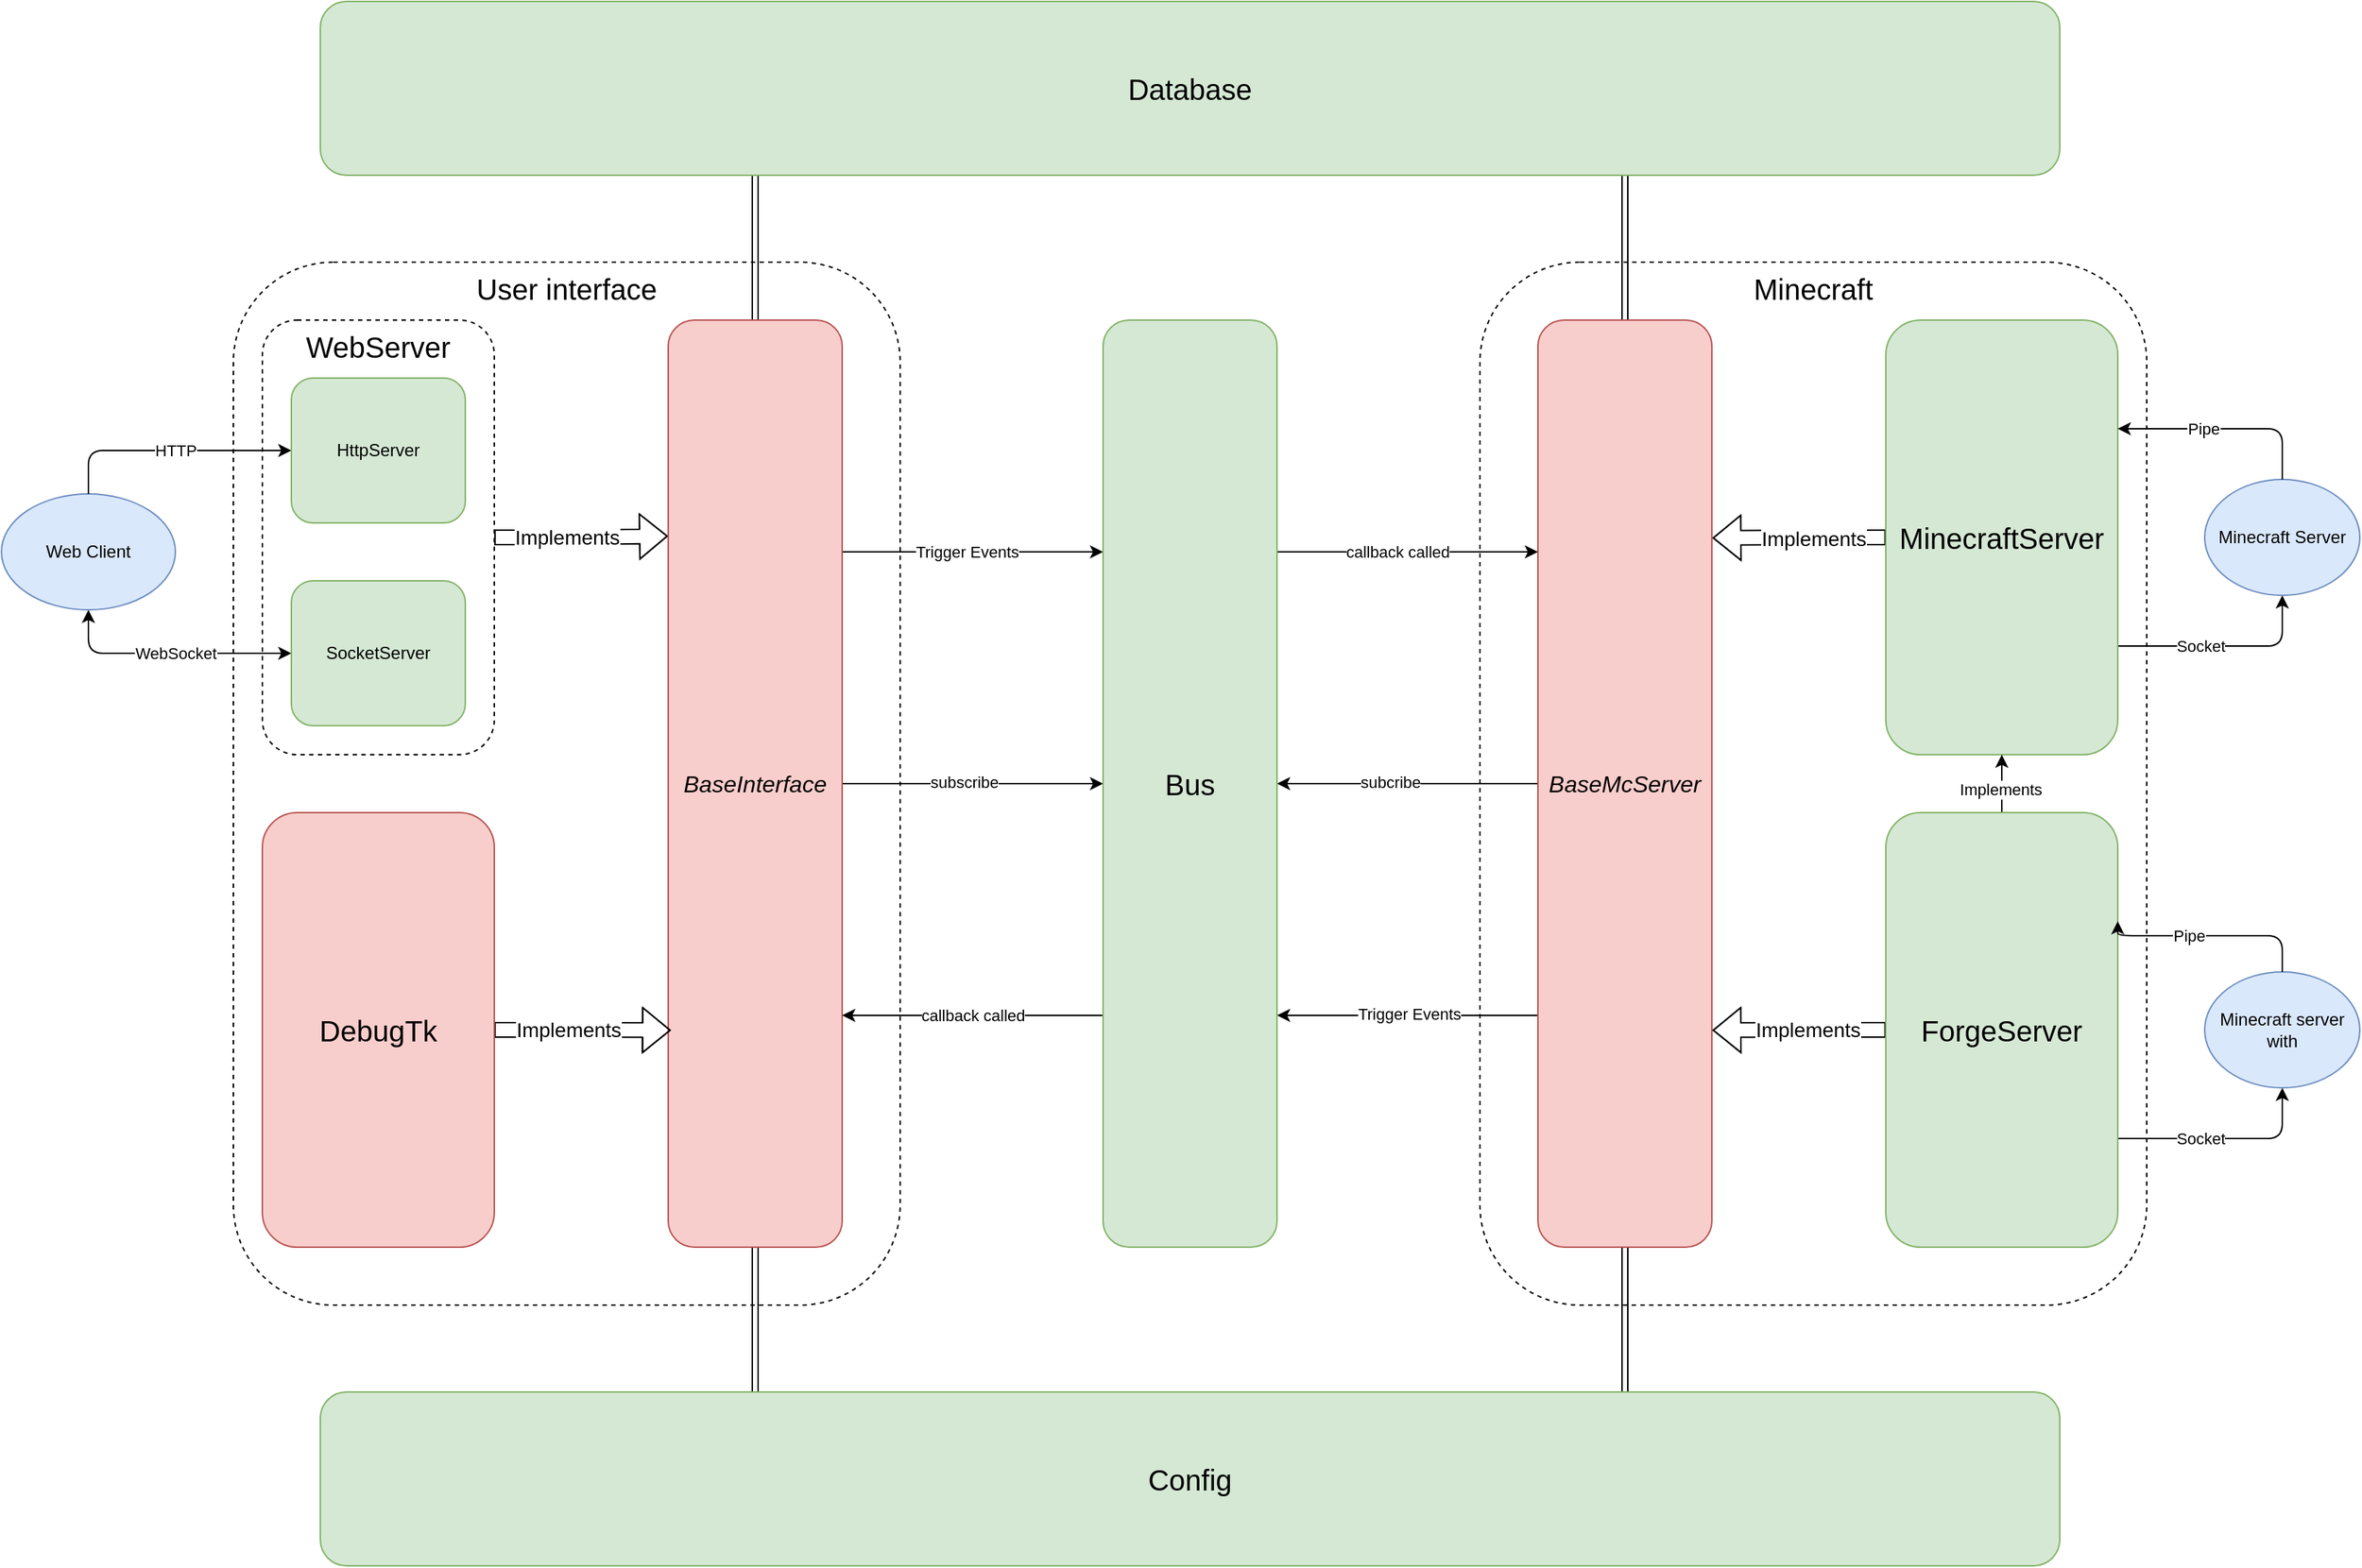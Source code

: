 <mxfile version="27.0.5">
  <diagram name="Page-1" id="CMHXM3hM_cDF9hmJET7N">
    <mxGraphModel dx="2037" dy="1179" grid="1" gridSize="10" guides="1" tooltips="1" connect="1" arrows="1" fold="1" page="1" pageScale="1" pageWidth="1654" pageHeight="1169" math="0" shadow="0">
      <root>
        <mxCell id="0" />
        <mxCell id="1" parent="0" />
        <mxCell id="tf1KHoluHONnMfCO3AkE-55" value="User interface" style="rounded=1;whiteSpace=wrap;html=1;fillColor=none;dashed=1;align=center;verticalAlign=top;horizontal=1;fontSize=20;" parent="1" vertex="1">
          <mxGeometry x="174" y="210" width="460" height="720" as="geometry" />
        </mxCell>
        <mxCell id="tf1KHoluHONnMfCO3AkE-57" value="Minecraft" style="rounded=1;whiteSpace=wrap;html=1;fillColor=none;dashed=1;align=center;verticalAlign=top;horizontal=1;fontSize=20;" parent="1" vertex="1">
          <mxGeometry x="1034" y="210" width="460" height="720" as="geometry" />
        </mxCell>
        <mxCell id="tf1KHoluHONnMfCO3AkE-25" style="edgeStyle=orthogonalEdgeStyle;rounded=0;orthogonalLoop=1;jettySize=auto;html=1;exitX=1;exitY=0.5;exitDx=0;exitDy=0;entryX=-0.002;entryY=0.233;entryDx=0;entryDy=0;entryPerimeter=0;shape=flexArrow;" parent="1" source="tf1KHoluHONnMfCO3AkE-16" target="tf1KHoluHONnMfCO3AkE-22" edge="1">
          <mxGeometry relative="1" as="geometry" />
        </mxCell>
        <mxCell id="tf1KHoluHONnMfCO3AkE-26" value="Implements" style="edgeLabel;html=1;align=center;verticalAlign=middle;resizable=0;points=[];fontSize=14;" parent="tf1KHoluHONnMfCO3AkE-25" vertex="1" connectable="0">
          <mxGeometry x="0.031" y="-1" relative="1" as="geometry">
            <mxPoint x="-11" as="offset" />
          </mxGeometry>
        </mxCell>
        <mxCell id="tf1KHoluHONnMfCO3AkE-16" value="WebServer" style="rounded=1;whiteSpace=wrap;html=1;fillColor=none;dashed=1;align=center;verticalAlign=top;horizontal=1;fontSize=20;" parent="1" vertex="1">
          <mxGeometry x="194" y="250" width="160" height="300" as="geometry" />
        </mxCell>
        <mxCell id="tf1KHoluHONnMfCO3AkE-5" style="edgeStyle=orthogonalEdgeStyle;rounded=1;orthogonalLoop=1;jettySize=auto;html=1;exitX=1;exitY=0.75;exitDx=0;exitDy=0;entryX=0.5;entryY=1;entryDx=0;entryDy=0;curved=0;" parent="1" source="tf1KHoluHONnMfCO3AkE-1" target="tf1KHoluHONnMfCO3AkE-2" edge="1">
          <mxGeometry relative="1" as="geometry" />
        </mxCell>
        <mxCell id="tf1KHoluHONnMfCO3AkE-6" value="Socket" style="edgeLabel;html=1;align=center;verticalAlign=middle;resizable=0;points=[];" parent="tf1KHoluHONnMfCO3AkE-5" vertex="1" connectable="0">
          <mxGeometry x="-0.074" relative="1" as="geometry">
            <mxPoint x="-12" as="offset" />
          </mxGeometry>
        </mxCell>
        <mxCell id="tf1KHoluHONnMfCO3AkE-35" style="edgeStyle=orthogonalEdgeStyle;rounded=0;orthogonalLoop=1;jettySize=auto;html=1;exitX=0;exitY=0.5;exitDx=0;exitDy=0;entryX=1.004;entryY=0.235;entryDx=0;entryDy=0;entryPerimeter=0;shape=flexArrow;" parent="1" source="tf1KHoluHONnMfCO3AkE-1" target="tf1KHoluHONnMfCO3AkE-33" edge="1">
          <mxGeometry relative="1" as="geometry" />
        </mxCell>
        <mxCell id="tf1KHoluHONnMfCO3AkE-36" value="Implements" style="edgeLabel;html=1;align=center;verticalAlign=middle;resizable=0;points=[];fontSize=14;" parent="tf1KHoluHONnMfCO3AkE-35" vertex="1" connectable="0">
          <mxGeometry x="0.006" y="-2" relative="1" as="geometry">
            <mxPoint x="10" y="2" as="offset" />
          </mxGeometry>
        </mxCell>
        <mxCell id="tf1KHoluHONnMfCO3AkE-1" value="MinecraftServer" style="rounded=1;whiteSpace=wrap;html=1;fontSize=20;fillColor=#d5e8d4;strokeColor=#82b366;" parent="1" vertex="1">
          <mxGeometry x="1314" y="250" width="160" height="300" as="geometry" />
        </mxCell>
        <mxCell id="tf1KHoluHONnMfCO3AkE-2" value="Minecraft Server" style="ellipse;whiteSpace=wrap;html=1;fillColor=#dae8fc;strokeColor=#6c8ebf;" parent="1" vertex="1">
          <mxGeometry x="1534" y="360" width="107" height="80" as="geometry" />
        </mxCell>
        <mxCell id="tf1KHoluHONnMfCO3AkE-7" style="edgeStyle=orthogonalEdgeStyle;rounded=1;orthogonalLoop=1;jettySize=auto;html=1;exitX=0.5;exitY=0;exitDx=0;exitDy=0;entryX=1;entryY=0.25;entryDx=0;entryDy=0;curved=0;" parent="1" source="tf1KHoluHONnMfCO3AkE-2" target="tf1KHoluHONnMfCO3AkE-1" edge="1">
          <mxGeometry relative="1" as="geometry">
            <mxPoint x="1534" y="360" as="targetPoint" />
            <Array as="points">
              <mxPoint x="1588" y="325" />
            </Array>
          </mxGeometry>
        </mxCell>
        <mxCell id="tf1KHoluHONnMfCO3AkE-8" value="Pipe" style="edgeLabel;html=1;align=center;verticalAlign=middle;resizable=0;points=[];" parent="tf1KHoluHONnMfCO3AkE-7" vertex="1" connectable="0">
          <mxGeometry x="-0.061" relative="1" as="geometry">
            <mxPoint x="-20" as="offset" />
          </mxGeometry>
        </mxCell>
        <mxCell id="tf1KHoluHONnMfCO3AkE-14" style="edgeStyle=orthogonalEdgeStyle;rounded=1;orthogonalLoop=1;jettySize=auto;html=1;exitX=0.5;exitY=1;exitDx=0;exitDy=0;entryX=0;entryY=0.5;entryDx=0;entryDy=0;curved=0;startArrow=classic;startFill=1;" parent="1" source="tf1KHoluHONnMfCO3AkE-9" target="tf1KHoluHONnMfCO3AkE-11" edge="1">
          <mxGeometry relative="1" as="geometry" />
        </mxCell>
        <mxCell id="tf1KHoluHONnMfCO3AkE-15" value="WebSocket" style="edgeLabel;html=1;align=center;verticalAlign=middle;resizable=0;points=[];" parent="tf1KHoluHONnMfCO3AkE-14" vertex="1" connectable="0">
          <mxGeometry x="0.057" relative="1" as="geometry">
            <mxPoint as="offset" />
          </mxGeometry>
        </mxCell>
        <mxCell id="tf1KHoluHONnMfCO3AkE-9" value="Web Client" style="ellipse;whiteSpace=wrap;html=1;fillColor=#dae8fc;strokeColor=#6c8ebf;fillStyle=auto;strokeWidth=1;shadow=0;" parent="1" vertex="1">
          <mxGeometry x="14" y="370" width="120" height="80" as="geometry" />
        </mxCell>
        <mxCell id="tf1KHoluHONnMfCO3AkE-12" style="edgeStyle=orthogonalEdgeStyle;rounded=1;orthogonalLoop=1;jettySize=auto;html=1;exitX=0;exitY=0.5;exitDx=0;exitDy=0;entryX=0.5;entryY=0;entryDx=0;entryDy=0;startArrow=classic;startFill=1;strokeWidth=1;curved=0;strokeColor=default;endWidth=5.411;endArrow=none;" parent="1" source="tf1KHoluHONnMfCO3AkE-10" target="tf1KHoluHONnMfCO3AkE-9" edge="1">
          <mxGeometry relative="1" as="geometry" />
        </mxCell>
        <mxCell id="tf1KHoluHONnMfCO3AkE-13" value="HTTP" style="edgeLabel;html=1;align=center;verticalAlign=middle;resizable=0;points=[];" parent="tf1KHoluHONnMfCO3AkE-12" vertex="1" connectable="0">
          <mxGeometry x="-0.057" relative="1" as="geometry">
            <mxPoint as="offset" />
          </mxGeometry>
        </mxCell>
        <mxCell id="tf1KHoluHONnMfCO3AkE-10" value="HttpServer" style="rounded=1;whiteSpace=wrap;html=1;fillColor=#d5e8d4;strokeColor=#82b366;" parent="1" vertex="1">
          <mxGeometry x="214" y="290" width="120" height="100" as="geometry" />
        </mxCell>
        <mxCell id="tf1KHoluHONnMfCO3AkE-11" value="SocketServer" style="rounded=1;whiteSpace=wrap;html=1;fillColor=#d5e8d4;strokeColor=#82b366;" parent="1" vertex="1">
          <mxGeometry x="214" y="430" width="120" height="100" as="geometry" />
        </mxCell>
        <mxCell id="tf1KHoluHONnMfCO3AkE-21" style="edgeStyle=orthogonalEdgeStyle;rounded=0;orthogonalLoop=1;jettySize=auto;html=1;exitX=0.75;exitY=1;exitDx=0;exitDy=0;entryX=0.5;entryY=0;entryDx=0;entryDy=0;shape=link;" parent="1" source="tf1KHoluHONnMfCO3AkE-18" target="tf1KHoluHONnMfCO3AkE-33" edge="1">
          <mxGeometry relative="1" as="geometry" />
        </mxCell>
        <mxCell id="tf1KHoluHONnMfCO3AkE-32" style="edgeStyle=orthogonalEdgeStyle;rounded=0;orthogonalLoop=1;jettySize=auto;html=1;exitX=0.25;exitY=1;exitDx=0;exitDy=0;entryX=0.5;entryY=0;entryDx=0;entryDy=0;shape=link;" parent="1" source="tf1KHoluHONnMfCO3AkE-18" target="tf1KHoluHONnMfCO3AkE-22" edge="1">
          <mxGeometry relative="1" as="geometry">
            <mxPoint x="534.0" y="150" as="sourcePoint" />
          </mxGeometry>
        </mxCell>
        <mxCell id="tf1KHoluHONnMfCO3AkE-18" value="Database" style="rounded=1;whiteSpace=wrap;html=1;fontSize=20;fillColor=#d5e8d4;strokeColor=#82b366;" parent="1" vertex="1">
          <mxGeometry x="234" y="30" width="1200" height="120" as="geometry" />
        </mxCell>
        <mxCell id="tf1KHoluHONnMfCO3AkE-38" style="edgeStyle=orthogonalEdgeStyle;rounded=0;orthogonalLoop=1;jettySize=auto;html=1;exitX=0.5;exitY=1;exitDx=0;exitDy=0;entryX=0.25;entryY=0;entryDx=0;entryDy=0;shape=link;" parent="1" source="tf1KHoluHONnMfCO3AkE-22" target="tf1KHoluHONnMfCO3AkE-37" edge="1">
          <mxGeometry relative="1" as="geometry" />
        </mxCell>
        <mxCell id="tf1KHoluHONnMfCO3AkE-62" style="edgeStyle=orthogonalEdgeStyle;rounded=0;orthogonalLoop=1;jettySize=auto;html=1;exitX=1;exitY=0.5;exitDx=0;exitDy=0;entryX=0;entryY=0.5;entryDx=0;entryDy=0;" parent="1" source="tf1KHoluHONnMfCO3AkE-22" target="tf1KHoluHONnMfCO3AkE-61" edge="1">
          <mxGeometry relative="1" as="geometry" />
        </mxCell>
        <mxCell id="tf1KHoluHONnMfCO3AkE-64" value="subscribe" style="edgeLabel;html=1;align=center;verticalAlign=middle;resizable=0;points=[];" parent="tf1KHoluHONnMfCO3AkE-62" vertex="1" connectable="0">
          <mxGeometry x="-0.075" y="1" relative="1" as="geometry">
            <mxPoint as="offset" />
          </mxGeometry>
        </mxCell>
        <mxCell id="2CmAl3kADgwpn5lqE0R3-2" style="edgeStyle=orthogonalEdgeStyle;rounded=0;orthogonalLoop=1;jettySize=auto;html=1;exitX=1;exitY=0.25;exitDx=0;exitDy=0;entryX=0;entryY=0.25;entryDx=0;entryDy=0;" parent="1" source="tf1KHoluHONnMfCO3AkE-22" target="tf1KHoluHONnMfCO3AkE-61" edge="1">
          <mxGeometry relative="1" as="geometry">
            <mxPoint x="660" y="450" as="sourcePoint" />
            <mxPoint x="840.0" y="450" as="targetPoint" />
          </mxGeometry>
        </mxCell>
        <mxCell id="2CmAl3kADgwpn5lqE0R3-3" value="Trigger Events" style="edgeLabel;html=1;align=center;verticalAlign=middle;resizable=0;points=[];" parent="2CmAl3kADgwpn5lqE0R3-2" vertex="1" connectable="0">
          <mxGeometry x="0.011" y="-1" relative="1" as="geometry">
            <mxPoint x="-5" y="-1" as="offset" />
          </mxGeometry>
        </mxCell>
        <mxCell id="tf1KHoluHONnMfCO3AkE-22" value="BaseInterface" style="rounded=1;whiteSpace=wrap;html=1;fontSize=16;fontStyle=2;fillColor=#f8cecc;strokeColor=#b85450;" parent="1" vertex="1">
          <mxGeometry x="474" y="250" width="120" height="640" as="geometry" />
        </mxCell>
        <mxCell id="tf1KHoluHONnMfCO3AkE-28" style="edgeStyle=orthogonalEdgeStyle;rounded=0;orthogonalLoop=1;jettySize=auto;html=1;exitX=1;exitY=0.5;exitDx=0;exitDy=0;entryX=0.015;entryY=0.766;entryDx=0;entryDy=0;entryPerimeter=0;shape=flexArrow;" parent="1" source="tf1KHoluHONnMfCO3AkE-27" target="tf1KHoluHONnMfCO3AkE-22" edge="1">
          <mxGeometry relative="1" as="geometry" />
        </mxCell>
        <mxCell id="tf1KHoluHONnMfCO3AkE-29" value="Implements" style="edgeLabel;html=1;align=center;verticalAlign=middle;resizable=0;points=[];fontSize=14;" parent="tf1KHoluHONnMfCO3AkE-28" vertex="1" connectable="0">
          <mxGeometry x="0.024" y="2" relative="1" as="geometry">
            <mxPoint x="-12" y="2" as="offset" />
          </mxGeometry>
        </mxCell>
        <mxCell id="tf1KHoluHONnMfCO3AkE-27" value="DebugTk" style="rounded=1;whiteSpace=wrap;html=1;fontSize=20;fillColor=#f8cecc;strokeColor=#b85450;" parent="1" vertex="1">
          <mxGeometry x="194" y="590" width="160" height="300" as="geometry" />
        </mxCell>
        <mxCell id="tf1KHoluHONnMfCO3AkE-39" style="edgeStyle=orthogonalEdgeStyle;rounded=0;orthogonalLoop=1;jettySize=auto;html=1;exitX=0.5;exitY=1;exitDx=0;exitDy=0;entryX=0.75;entryY=0;entryDx=0;entryDy=0;shape=link;" parent="1" source="tf1KHoluHONnMfCO3AkE-33" target="tf1KHoluHONnMfCO3AkE-37" edge="1">
          <mxGeometry relative="1" as="geometry" />
        </mxCell>
        <mxCell id="tf1KHoluHONnMfCO3AkE-63" style="edgeStyle=orthogonalEdgeStyle;rounded=0;orthogonalLoop=1;jettySize=auto;html=1;exitX=0;exitY=0.5;exitDx=0;exitDy=0;entryX=1;entryY=0.5;entryDx=0;entryDy=0;" parent="1" source="tf1KHoluHONnMfCO3AkE-33" target="tf1KHoluHONnMfCO3AkE-61" edge="1">
          <mxGeometry relative="1" as="geometry" />
        </mxCell>
        <mxCell id="tf1KHoluHONnMfCO3AkE-66" value="subcribe" style="edgeLabel;html=1;align=center;verticalAlign=middle;resizable=0;points=[];" parent="tf1KHoluHONnMfCO3AkE-63" vertex="1" connectable="0">
          <mxGeometry x="0.138" y="-1" relative="1" as="geometry">
            <mxPoint as="offset" />
          </mxGeometry>
        </mxCell>
        <mxCell id="2CmAl3kADgwpn5lqE0R3-4" style="edgeStyle=orthogonalEdgeStyle;rounded=0;orthogonalLoop=1;jettySize=auto;html=1;exitX=0;exitY=0.75;exitDx=0;exitDy=0;entryX=1;entryY=0.75;entryDx=0;entryDy=0;" parent="1" source="tf1KHoluHONnMfCO3AkE-33" target="tf1KHoluHONnMfCO3AkE-61" edge="1">
          <mxGeometry relative="1" as="geometry" />
        </mxCell>
        <mxCell id="2CmAl3kADgwpn5lqE0R3-5" value="Trigger Events" style="edgeLabel;html=1;align=center;verticalAlign=middle;resizable=0;points=[];" parent="2CmAl3kADgwpn5lqE0R3-4" vertex="1" connectable="0">
          <mxGeometry x="-0.011" y="-1" relative="1" as="geometry">
            <mxPoint as="offset" />
          </mxGeometry>
        </mxCell>
        <mxCell id="tf1KHoluHONnMfCO3AkE-33" value="BaseMcServer" style="rounded=1;whiteSpace=wrap;html=1;fontSize=16;fontStyle=2;horizontal=1;fillColor=#f8cecc;strokeColor=#b85450;" parent="1" vertex="1">
          <mxGeometry x="1074" y="250" width="120" height="640" as="geometry" />
        </mxCell>
        <mxCell id="tf1KHoluHONnMfCO3AkE-37" value="Config" style="rounded=1;whiteSpace=wrap;html=1;fontSize=20;fillColor=#d5e8d4;strokeColor=#82b366;" parent="1" vertex="1">
          <mxGeometry x="234" y="990" width="1200" height="120" as="geometry" />
        </mxCell>
        <mxCell id="tf1KHoluHONnMfCO3AkE-40" style="edgeStyle=orthogonalEdgeStyle;rounded=1;orthogonalLoop=1;jettySize=auto;html=1;exitX=1;exitY=0.75;exitDx=0;exitDy=0;entryX=0.5;entryY=1;entryDx=0;entryDy=0;curved=0;" parent="1" source="tf1KHoluHONnMfCO3AkE-43" target="tf1KHoluHONnMfCO3AkE-44" edge="1">
          <mxGeometry relative="1" as="geometry" />
        </mxCell>
        <mxCell id="tf1KHoluHONnMfCO3AkE-41" value="Socket" style="edgeLabel;html=1;align=center;verticalAlign=middle;resizable=0;points=[];" parent="tf1KHoluHONnMfCO3AkE-40" vertex="1" connectable="0">
          <mxGeometry x="-0.074" relative="1" as="geometry">
            <mxPoint x="-12" as="offset" />
          </mxGeometry>
        </mxCell>
        <mxCell id="tf1KHoluHONnMfCO3AkE-47" style="edgeStyle=orthogonalEdgeStyle;rounded=0;orthogonalLoop=1;jettySize=auto;html=1;exitX=0;exitY=0.5;exitDx=0;exitDy=0;entryX=1.004;entryY=0.766;entryDx=0;entryDy=0;entryPerimeter=0;shape=flexArrow;" parent="1" source="tf1KHoluHONnMfCO3AkE-43" target="tf1KHoluHONnMfCO3AkE-33" edge="1">
          <mxGeometry relative="1" as="geometry" />
        </mxCell>
        <mxCell id="tf1KHoluHONnMfCO3AkE-48" value="Implements" style="edgeLabel;html=1;align=center;verticalAlign=middle;resizable=0;points=[];fontSize=14;" parent="tf1KHoluHONnMfCO3AkE-47" vertex="1" connectable="0">
          <mxGeometry x="-0.029" y="1" relative="1" as="geometry">
            <mxPoint x="4" y="-1" as="offset" />
          </mxGeometry>
        </mxCell>
        <mxCell id="tf1KHoluHONnMfCO3AkE-49" style="edgeStyle=orthogonalEdgeStyle;rounded=0;orthogonalLoop=1;jettySize=auto;html=1;exitX=0.5;exitY=0;exitDx=0;exitDy=0;entryX=0.5;entryY=1;entryDx=0;entryDy=0;" parent="1" source="tf1KHoluHONnMfCO3AkE-43" target="tf1KHoluHONnMfCO3AkE-1" edge="1">
          <mxGeometry relative="1" as="geometry">
            <mxPoint x="1394" y="580" as="targetPoint" />
          </mxGeometry>
        </mxCell>
        <mxCell id="tf1KHoluHONnMfCO3AkE-50" value="Implements" style="edgeLabel;html=1;align=center;verticalAlign=middle;resizable=0;points=[];" parent="tf1KHoluHONnMfCO3AkE-49" vertex="1" connectable="0">
          <mxGeometry x="-0.2" y="1" relative="1" as="geometry">
            <mxPoint as="offset" />
          </mxGeometry>
        </mxCell>
        <mxCell id="tf1KHoluHONnMfCO3AkE-43" value="ForgeServer" style="rounded=1;whiteSpace=wrap;html=1;fontSize=20;fillColor=#d5e8d4;strokeColor=#82b366;" parent="1" vertex="1">
          <mxGeometry x="1314" y="590" width="160" height="300" as="geometry" />
        </mxCell>
        <mxCell id="tf1KHoluHONnMfCO3AkE-44" value="Minecraft server with" style="ellipse;whiteSpace=wrap;html=1;fillColor=#dae8fc;strokeColor=#6c8ebf;" parent="1" vertex="1">
          <mxGeometry x="1534" y="700" width="107" height="80" as="geometry" />
        </mxCell>
        <mxCell id="tf1KHoluHONnMfCO3AkE-45" style="edgeStyle=orthogonalEdgeStyle;rounded=1;orthogonalLoop=1;jettySize=auto;html=1;exitX=0.5;exitY=0;exitDx=0;exitDy=0;entryX=1;entryY=0.25;entryDx=0;entryDy=0;curved=0;" parent="1" source="tf1KHoluHONnMfCO3AkE-44" target="tf1KHoluHONnMfCO3AkE-43" edge="1">
          <mxGeometry relative="1" as="geometry">
            <mxPoint x="1534" y="660" as="targetPoint" />
            <Array as="points">
              <mxPoint x="1587" y="675" />
            </Array>
          </mxGeometry>
        </mxCell>
        <mxCell id="tf1KHoluHONnMfCO3AkE-46" value="Pipe" style="edgeLabel;html=1;align=center;verticalAlign=middle;resizable=0;points=[];" parent="tf1KHoluHONnMfCO3AkE-45" vertex="1" connectable="0">
          <mxGeometry x="-0.061" relative="1" as="geometry">
            <mxPoint x="-20" as="offset" />
          </mxGeometry>
        </mxCell>
        <mxCell id="tf1KHoluHONnMfCO3AkE-67" style="edgeStyle=orthogonalEdgeStyle;rounded=0;orthogonalLoop=1;jettySize=auto;html=1;exitX=0;exitY=0.75;exitDx=0;exitDy=0;entryX=1;entryY=0.75;entryDx=0;entryDy=0;" parent="1" source="tf1KHoluHONnMfCO3AkE-61" target="tf1KHoluHONnMfCO3AkE-22" edge="1">
          <mxGeometry relative="1" as="geometry">
            <mxPoint x="750.0" y="690" as="sourcePoint" />
            <mxPoint x="570" y="690" as="targetPoint" />
          </mxGeometry>
        </mxCell>
        <mxCell id="tf1KHoluHONnMfCO3AkE-68" value="callback called" style="edgeLabel;html=1;align=center;verticalAlign=middle;resizable=0;points=[];" parent="tf1KHoluHONnMfCO3AkE-67" vertex="1" connectable="0">
          <mxGeometry x="0.004" y="1" relative="1" as="geometry">
            <mxPoint y="-1" as="offset" />
          </mxGeometry>
        </mxCell>
        <mxCell id="tf1KHoluHONnMfCO3AkE-69" style="edgeStyle=orthogonalEdgeStyle;rounded=0;orthogonalLoop=1;jettySize=auto;html=1;exitX=1;exitY=0.25;exitDx=0;exitDy=0;entryX=0;entryY=0.25;entryDx=0;entryDy=0;" parent="1" source="tf1KHoluHONnMfCO3AkE-61" target="tf1KHoluHONnMfCO3AkE-33" edge="1">
          <mxGeometry relative="1" as="geometry" />
        </mxCell>
        <mxCell id="tf1KHoluHONnMfCO3AkE-70" value="callback called" style="edgeLabel;html=1;align=center;verticalAlign=middle;resizable=0;points=[];" parent="tf1KHoluHONnMfCO3AkE-69" vertex="1" connectable="0">
          <mxGeometry x="-0.078" y="-1" relative="1" as="geometry">
            <mxPoint y="-1" as="offset" />
          </mxGeometry>
        </mxCell>
        <mxCell id="tf1KHoluHONnMfCO3AkE-61" value="Bus" style="rounded=1;whiteSpace=wrap;html=1;fontSize=20;fillColor=#d5e8d4;strokeColor=#82b366;" parent="1" vertex="1">
          <mxGeometry x="774" y="250" width="120" height="640" as="geometry" />
        </mxCell>
      </root>
    </mxGraphModel>
  </diagram>
</mxfile>
